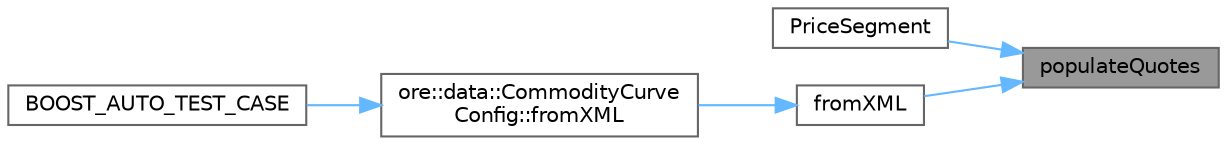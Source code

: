 digraph "populateQuotes"
{
 // INTERACTIVE_SVG=YES
 // LATEX_PDF_SIZE
  bgcolor="transparent";
  edge [fontname=Helvetica,fontsize=10,labelfontname=Helvetica,labelfontsize=10];
  node [fontname=Helvetica,fontsize=10,shape=box,height=0.2,width=0.4];
  rankdir="RL";
  Node1 [label="populateQuotes",height=0.2,width=0.4,color="gray40", fillcolor="grey60", style="filled", fontcolor="black",tooltip="Populate quotes."];
  Node1 -> Node2 [dir="back",color="steelblue1",style="solid"];
  Node2 [label="PriceSegment",height=0.2,width=0.4,color="grey40", fillcolor="white", style="filled",URL="$classore_1_1data_1_1_price_segment.html#a0b0296cb419fe64088af821359be4a78",tooltip="Detailed constructor."];
  Node1 -> Node3 [dir="back",color="steelblue1",style="solid"];
  Node3 [label="fromXML",height=0.2,width=0.4,color="grey40", fillcolor="white", style="filled",URL="$classore_1_1data_1_1_price_segment.html#a7741ae0fc924943de5bfe02928262eb7",tooltip=" "];
  Node3 -> Node4 [dir="back",color="steelblue1",style="solid"];
  Node4 [label="ore::data::CommodityCurve\lConfig::fromXML",height=0.2,width=0.4,color="grey40", fillcolor="white", style="filled",URL="$classore_1_1data_1_1_commodity_curve_config.html#a7741ae0fc924943de5bfe02928262eb7",tooltip=" "];
  Node4 -> Node5 [dir="back",color="steelblue1",style="solid"];
  Node5 [label="BOOST_AUTO_TEST_CASE",height=0.2,width=0.4,color="grey40", fillcolor="white", style="filled",URL="$test_2commoditycurveconfig_8cpp.html#a211329d4e6d8e3d23c39ccee40f56f99",tooltip=" "];
}

